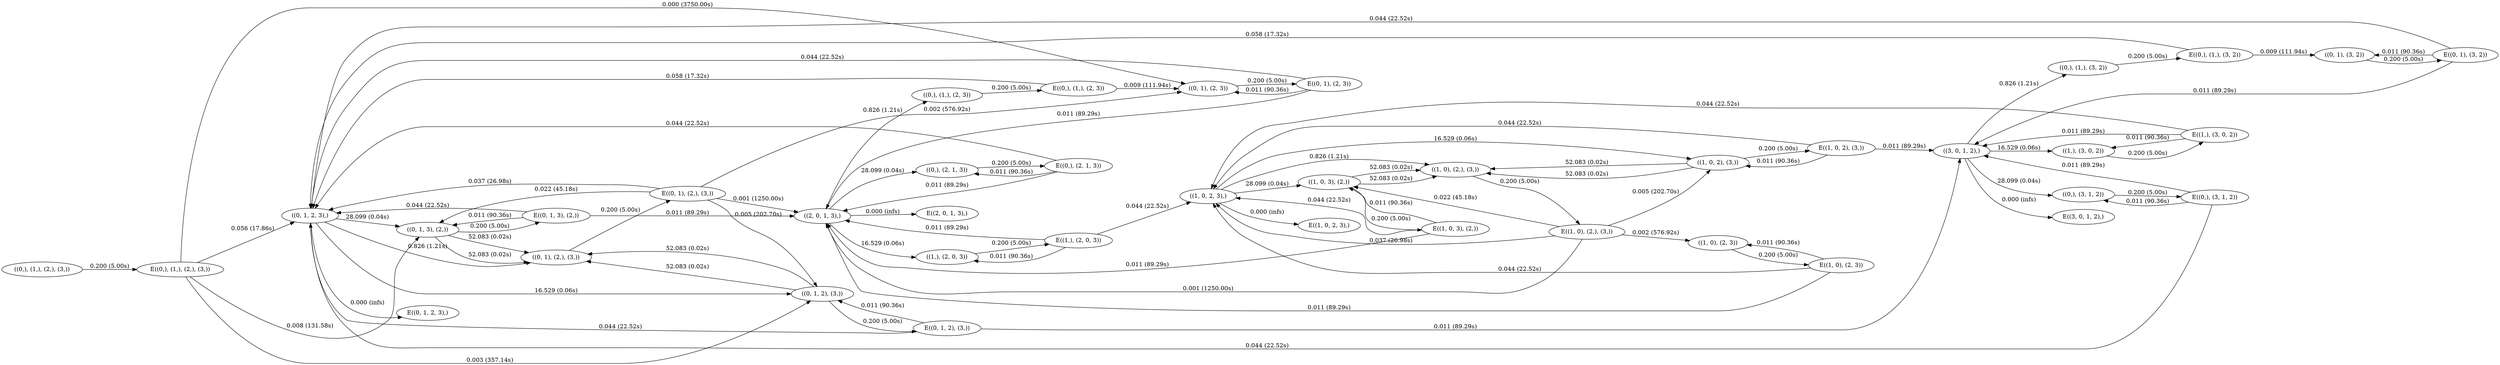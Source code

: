 digraph markov_chain { 
rankdir=LR;
"((0,), (1,), (2,), (3,))" -> "E((0,), (1,), (2,), (3,))" [ label = "0.200 (5.00s)" ]; 
"E((0,), (1,), (2,), (3,))" -> "((0, 1, 2, 3),)" [label = "0.056 (17.86s)" ]; 
"E((0,), (1,), (2,), (3,))" -> "((0, 1, 3), (2,))" [label = "0.008 (131.58s)" ]; 
"E((0,), (1,), (2,), (3,))" -> "((0, 1, 2), (3,))" [label = "0.003 (357.14s)" ]; 
"E((0,), (1,), (2,), (3,))" -> "((0, 1), (2, 3))" [label = "0.000 (3750.00s)" ]; 
"((0, 1, 2, 3),)" -> "E((0, 1, 2, 3),)" [ label = "0.000 (infs)" ]; 
"((0, 1, 2, 3),)" -> "((0, 1), (2,), (3,))" [ label = "0.826 (1.21s)" ]; 
"((0, 1, 2, 3),)" -> "((0, 1, 2), (3,))" [ label = "16.529 (0.06s)" ]; 
"((0, 1, 2, 3),)" -> "((0, 1, 3), (2,))" [ label = "28.099 (0.04s)" ]; 
"((0, 1), (2, 3))" -> "E((0, 1), (2, 3))" [ label = "0.200 (5.00s)" ]; 
"E((0, 1), (2, 3))" -> "((0, 1, 2, 3),)" [label = "0.044 (22.52s)" ]; 
"E((0, 1), (2, 3))" -> "((0, 1), (2, 3))" [label = "0.011 (90.36s)" ]; 
"E((0, 1), (2, 3))" -> "((2, 0, 1, 3),)" [label = "0.011 (89.29s)" ]; 
"((0, 1, 2), (3,))" -> "E((0, 1, 2), (3,))" [ label = "0.200 (5.00s)" ]; 
"E((0, 1, 2), (3,))" -> "((0, 1, 2, 3),)" [label = "0.044 (22.52s)" ]; 
"E((0, 1, 2), (3,))" -> "((3, 0, 1, 2),)" [label = "0.011 (89.29s)" ]; 
"E((0, 1, 2), (3,))" -> "((0, 1, 2), (3,))" [label = "0.011 (90.36s)" ]; 
"((0, 1, 2), (3,))" -> "((0, 1), (2,), (3,))" [ label = "52.083 (0.02s)" ]; 
"((0, 1, 2), (3,))" -> "((0, 1), (2,), (3,))" [ label = "52.083 (0.02s)" ]; 
"((2, 0, 1, 3),)" -> "E((2, 0, 1, 3),)" [ label = "0.000 (infs)" ]; 
"((2, 0, 1, 3),)" -> "((1,), (2, 0, 3))" [ label = "16.529 (0.06s)" ]; 
"((2, 0, 1, 3),)" -> "((0,), (1,), (2, 3))" [ label = "0.826 (1.21s)" ]; 
"((2, 0, 1, 3),)" -> "((0,), (2, 1, 3))" [ label = "28.099 (0.04s)" ]; 
"((0, 1), (2,), (3,))" -> "E((0, 1), (2,), (3,))" [ label = "0.200 (5.00s)" ]; 
"E((0, 1), (2,), (3,))" -> "((0, 1, 2), (3,))" [label = "0.005 (202.70s)" ]; 
"E((0, 1), (2,), (3,))" -> "((0, 1, 2, 3),)" [label = "0.037 (26.98s)" ]; 
"E((0, 1), (2,), (3,))" -> "((0, 1), (2, 3))" [label = "0.002 (576.92s)" ]; 
"E((0, 1), (2,), (3,))" -> "((0, 1, 3), (2,))" [label = "0.022 (45.18s)" ]; 
"E((0, 1), (2,), (3,))" -> "((2, 0, 1, 3),)" [label = "0.001 (1250.00s)" ]; 
"((0, 1, 3), (2,))" -> "E((0, 1, 3), (2,))" [ label = "0.200 (5.00s)" ]; 
"E((0, 1, 3), (2,))" -> "((0, 1, 2, 3),)" [label = "0.044 (22.52s)" ]; 
"E((0, 1, 3), (2,))" -> "((0, 1, 3), (2,))" [label = "0.011 (90.36s)" ]; 
"E((0, 1, 3), (2,))" -> "((2, 0, 1, 3),)" [label = "0.011 (89.29s)" ]; 
"((0, 1, 3), (2,))" -> "((0, 1), (2,), (3,))" [ label = "52.083 (0.02s)" ]; 
"((0, 1, 3), (2,))" -> "((0, 1), (2,), (3,))" [ label = "52.083 (0.02s)" ]; 
"((3, 0, 1, 2),)" -> "E((3, 0, 1, 2),)" [ label = "0.000 (infs)" ]; 
"((3, 0, 1, 2),)" -> "((1,), (3, 0, 2))" [ label = "16.529 (0.06s)" ]; 
"((3, 0, 1, 2),)" -> "((0,), (1,), (3, 2))" [ label = "0.826 (1.21s)" ]; 
"((3, 0, 1, 2),)" -> "((0,), (3, 1, 2))" [ label = "28.099 (0.04s)" ]; 
"((1,), (2, 0, 3))" -> "E((1,), (2, 0, 3))" [ label = "0.200 (5.00s)" ]; 
"E((1,), (2, 0, 3))" -> "((1,), (2, 0, 3))" [label = "0.011 (90.36s)" ]; 
"E((1,), (2, 0, 3))" -> "((1, 0, 2, 3),)" [label = "0.044 (22.52s)" ]; 
"E((1,), (2, 0, 3))" -> "((2, 0, 1, 3),)" [label = "0.011 (89.29s)" ]; 
"((0,), (2, 1, 3))" -> "E((0,), (2, 1, 3))" [ label = "0.200 (5.00s)" ]; 
"E((0,), (2, 1, 3))" -> "((0, 1, 2, 3),)" [label = "0.044 (22.52s)" ]; 
"E((0,), (2, 1, 3))" -> "((0,), (2, 1, 3))" [label = "0.011 (90.36s)" ]; 
"E((0,), (2, 1, 3))" -> "((2, 0, 1, 3),)" [label = "0.011 (89.29s)" ]; 
"((1,), (3, 0, 2))" -> "E((1,), (3, 0, 2))" [ label = "0.200 (5.00s)" ]; 
"E((1,), (3, 0, 2))" -> "((1, 0, 2, 3),)" [label = "0.044 (22.52s)" ]; 
"E((1,), (3, 0, 2))" -> "((3, 0, 1, 2),)" [label = "0.011 (89.29s)" ]; 
"E((1,), (3, 0, 2))" -> "((1,), (3, 0, 2))" [label = "0.011 (90.36s)" ]; 
"((0,), (3, 1, 2))" -> "E((0,), (3, 1, 2))" [ label = "0.200 (5.00s)" ]; 
"E((0,), (3, 1, 2))" -> "((0, 1, 2, 3),)" [label = "0.044 (22.52s)" ]; 
"E((0,), (3, 1, 2))" -> "((3, 0, 1, 2),)" [label = "0.011 (89.29s)" ]; 
"E((0,), (3, 1, 2))" -> "((0,), (3, 1, 2))" [label = "0.011 (90.36s)" ]; 
"((0,), (1,), (2, 3))" -> "E((0,), (1,), (2, 3))" [ label = "0.200 (5.00s)" ]; 
"E((0,), (1,), (2, 3))" -> "((0, 1), (2, 3))" [label = "0.009 (111.94s)" ]; 
"E((0,), (1,), (2, 3))" -> "((0, 1, 2, 3),)" [label = "0.058 (17.32s)" ]; 
"((1, 0, 2, 3),)" -> "E((1, 0, 2, 3),)" [ label = "0.000 (infs)" ]; 
"((1, 0, 2, 3),)" -> "((1, 0, 3), (2,))" [ label = "28.099 (0.04s)" ]; 
"((1, 0, 2, 3),)" -> "((1, 0), (2,), (3,))" [ label = "0.826 (1.21s)" ]; 
"((1, 0, 2, 3),)" -> "((1, 0, 2), (3,))" [ label = "16.529 (0.06s)" ]; 
"((0,), (1,), (3, 2))" -> "E((0,), (1,), (3, 2))" [ label = "0.200 (5.00s)" ]; 
"E((0,), (1,), (3, 2))" -> "((0, 1, 2, 3),)" [label = "0.058 (17.32s)" ]; 
"E((0,), (1,), (3, 2))" -> "((0, 1), (3, 2))" [label = "0.009 (111.94s)" ]; 
"((1, 0, 2), (3,))" -> "E((1, 0, 2), (3,))" [ label = "0.200 (5.00s)" ]; 
"E((1, 0, 2), (3,))" -> "((1, 0, 2, 3),)" [label = "0.044 (22.52s)" ]; 
"E((1, 0, 2), (3,))" -> "((3, 0, 1, 2),)" [label = "0.011 (89.29s)" ]; 
"E((1, 0, 2), (3,))" -> "((1, 0, 2), (3,))" [label = "0.011 (90.36s)" ]; 
"((1, 0, 2), (3,))" -> "((1, 0), (2,), (3,))" [ label = "52.083 (0.02s)" ]; 
"((1, 0, 2), (3,))" -> "((1, 0), (2,), (3,))" [ label = "52.083 (0.02s)" ]; 
"((1, 0, 3), (2,))" -> "E((1, 0, 3), (2,))" [ label = "0.200 (5.00s)" ]; 
"E((1, 0, 3), (2,))" -> "((1, 0, 3), (2,))" [label = "0.011 (90.36s)" ]; 
"E((1, 0, 3), (2,))" -> "((1, 0, 2, 3),)" [label = "0.044 (22.52s)" ]; 
"E((1, 0, 3), (2,))" -> "((2, 0, 1, 3),)" [label = "0.011 (89.29s)" ]; 
"((1, 0, 3), (2,))" -> "((1, 0), (2,), (3,))" [ label = "52.083 (0.02s)" ]; 
"((1, 0, 3), (2,))" -> "((1, 0), (2,), (3,))" [ label = "52.083 (0.02s)" ]; 
"((1, 0), (2,), (3,))" -> "E((1, 0), (2,), (3,))" [ label = "0.200 (5.00s)" ]; 
"E((1, 0), (2,), (3,))" -> "((1, 0, 2, 3),)" [label = "0.037 (26.98s)" ]; 
"E((1, 0), (2,), (3,))" -> "((1, 0), (2, 3))" [label = "0.002 (576.92s)" ]; 
"E((1, 0), (2,), (3,))" -> "((2, 0, 1, 3),)" [label = "0.001 (1250.00s)" ]; 
"E((1, 0), (2,), (3,))" -> "((1, 0, 3), (2,))" [label = "0.022 (45.18s)" ]; 
"E((1, 0), (2,), (3,))" -> "((1, 0, 2), (3,))" [label = "0.005 (202.70s)" ]; 
"((0, 1), (3, 2))" -> "E((0, 1), (3, 2))" [ label = "0.200 (5.00s)" ]; 
"E((0, 1), (3, 2))" -> "((0, 1, 2, 3),)" [label = "0.044 (22.52s)" ]; 
"E((0, 1), (3, 2))" -> "((3, 0, 1, 2),)" [label = "0.011 (89.29s)" ]; 
"E((0, 1), (3, 2))" -> "((0, 1), (3, 2))" [label = "0.011 (90.36s)" ]; 
"((1, 0), (2, 3))" -> "E((1, 0), (2, 3))" [ label = "0.200 (5.00s)" ]; 
"E((1, 0), (2, 3))" -> "((1, 0), (2, 3))" [label = "0.011 (90.36s)" ]; 
"E((1, 0), (2, 3))" -> "((1, 0, 2, 3),)" [label = "0.044 (22.52s)" ]; 
"E((1, 0), (2, 3))" -> "((2, 0, 1, 3),)" [label = "0.011 (89.29s)" ]; 
}
